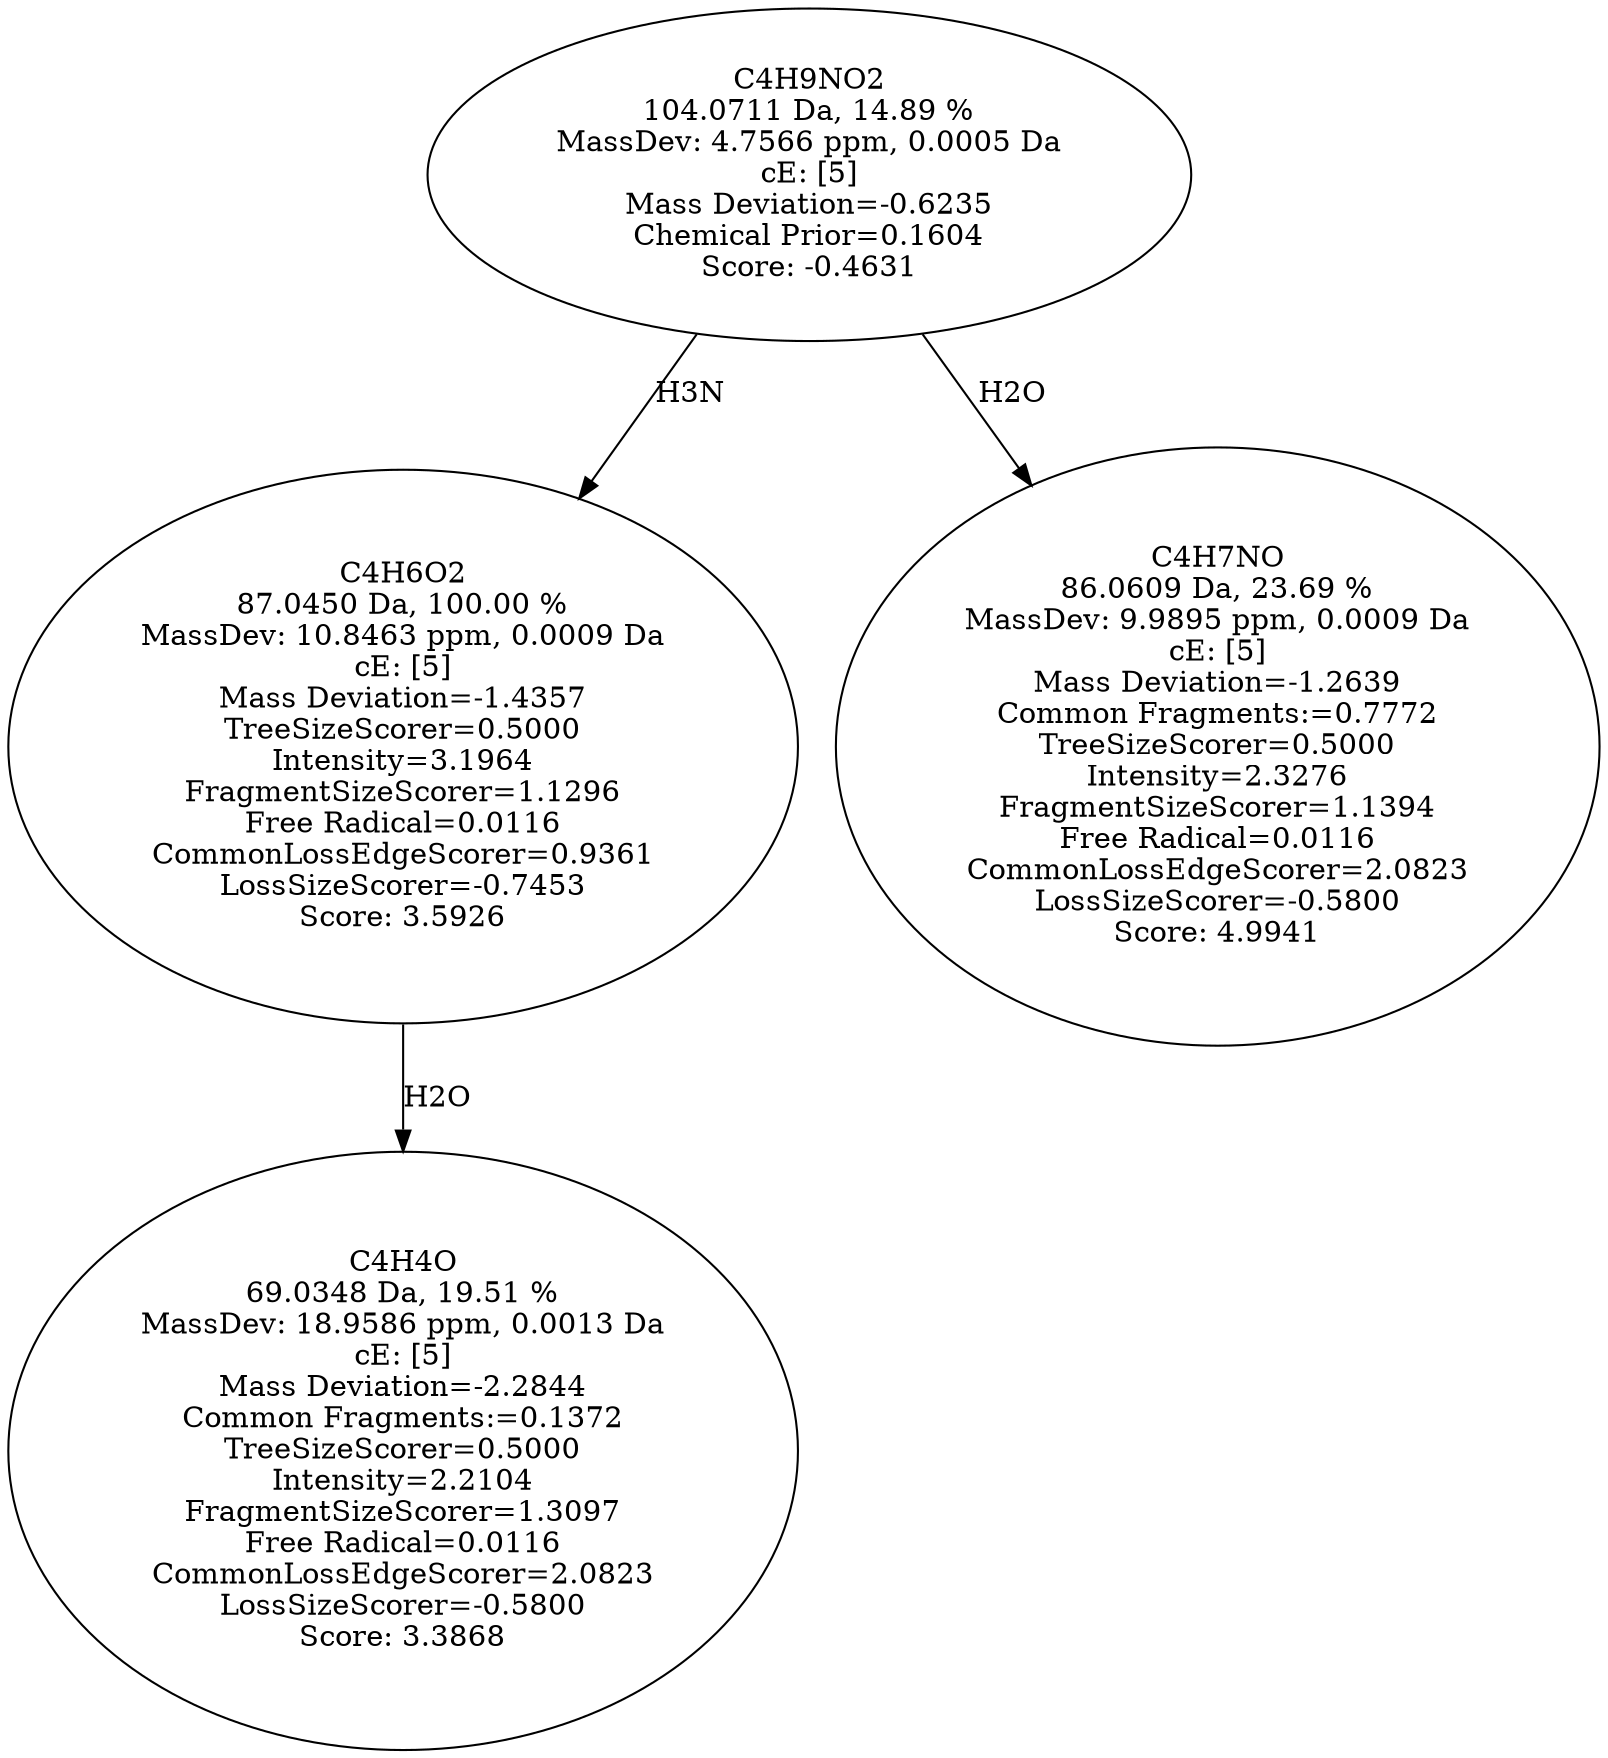 strict digraph {
v1 [label="C4H4O\n69.0348 Da, 19.51 %\nMassDev: 18.9586 ppm, 0.0013 Da\ncE: [5]\nMass Deviation=-2.2844\nCommon Fragments:=0.1372\nTreeSizeScorer=0.5000\nIntensity=2.2104\nFragmentSizeScorer=1.3097\nFree Radical=0.0116\nCommonLossEdgeScorer=2.0823\nLossSizeScorer=-0.5800\nScore: 3.3868"];
v2 [label="C4H6O2\n87.0450 Da, 100.00 %\nMassDev: 10.8463 ppm, 0.0009 Da\ncE: [5]\nMass Deviation=-1.4357\nTreeSizeScorer=0.5000\nIntensity=3.1964\nFragmentSizeScorer=1.1296\nFree Radical=0.0116\nCommonLossEdgeScorer=0.9361\nLossSizeScorer=-0.7453\nScore: 3.5926"];
v3 [label="C4H7NO\n86.0609 Da, 23.69 %\nMassDev: 9.9895 ppm, 0.0009 Da\ncE: [5]\nMass Deviation=-1.2639\nCommon Fragments:=0.7772\nTreeSizeScorer=0.5000\nIntensity=2.3276\nFragmentSizeScorer=1.1394\nFree Radical=0.0116\nCommonLossEdgeScorer=2.0823\nLossSizeScorer=-0.5800\nScore: 4.9941"];
v4 [label="C4H9NO2\n104.0711 Da, 14.89 %\nMassDev: 4.7566 ppm, 0.0005 Da\ncE: [5]\nMass Deviation=-0.6235\nChemical Prior=0.1604\nScore: -0.4631"];
v2 -> v1 [label="H2O"];
v4 -> v2 [label="H3N"];
v4 -> v3 [label="H2O"];
}